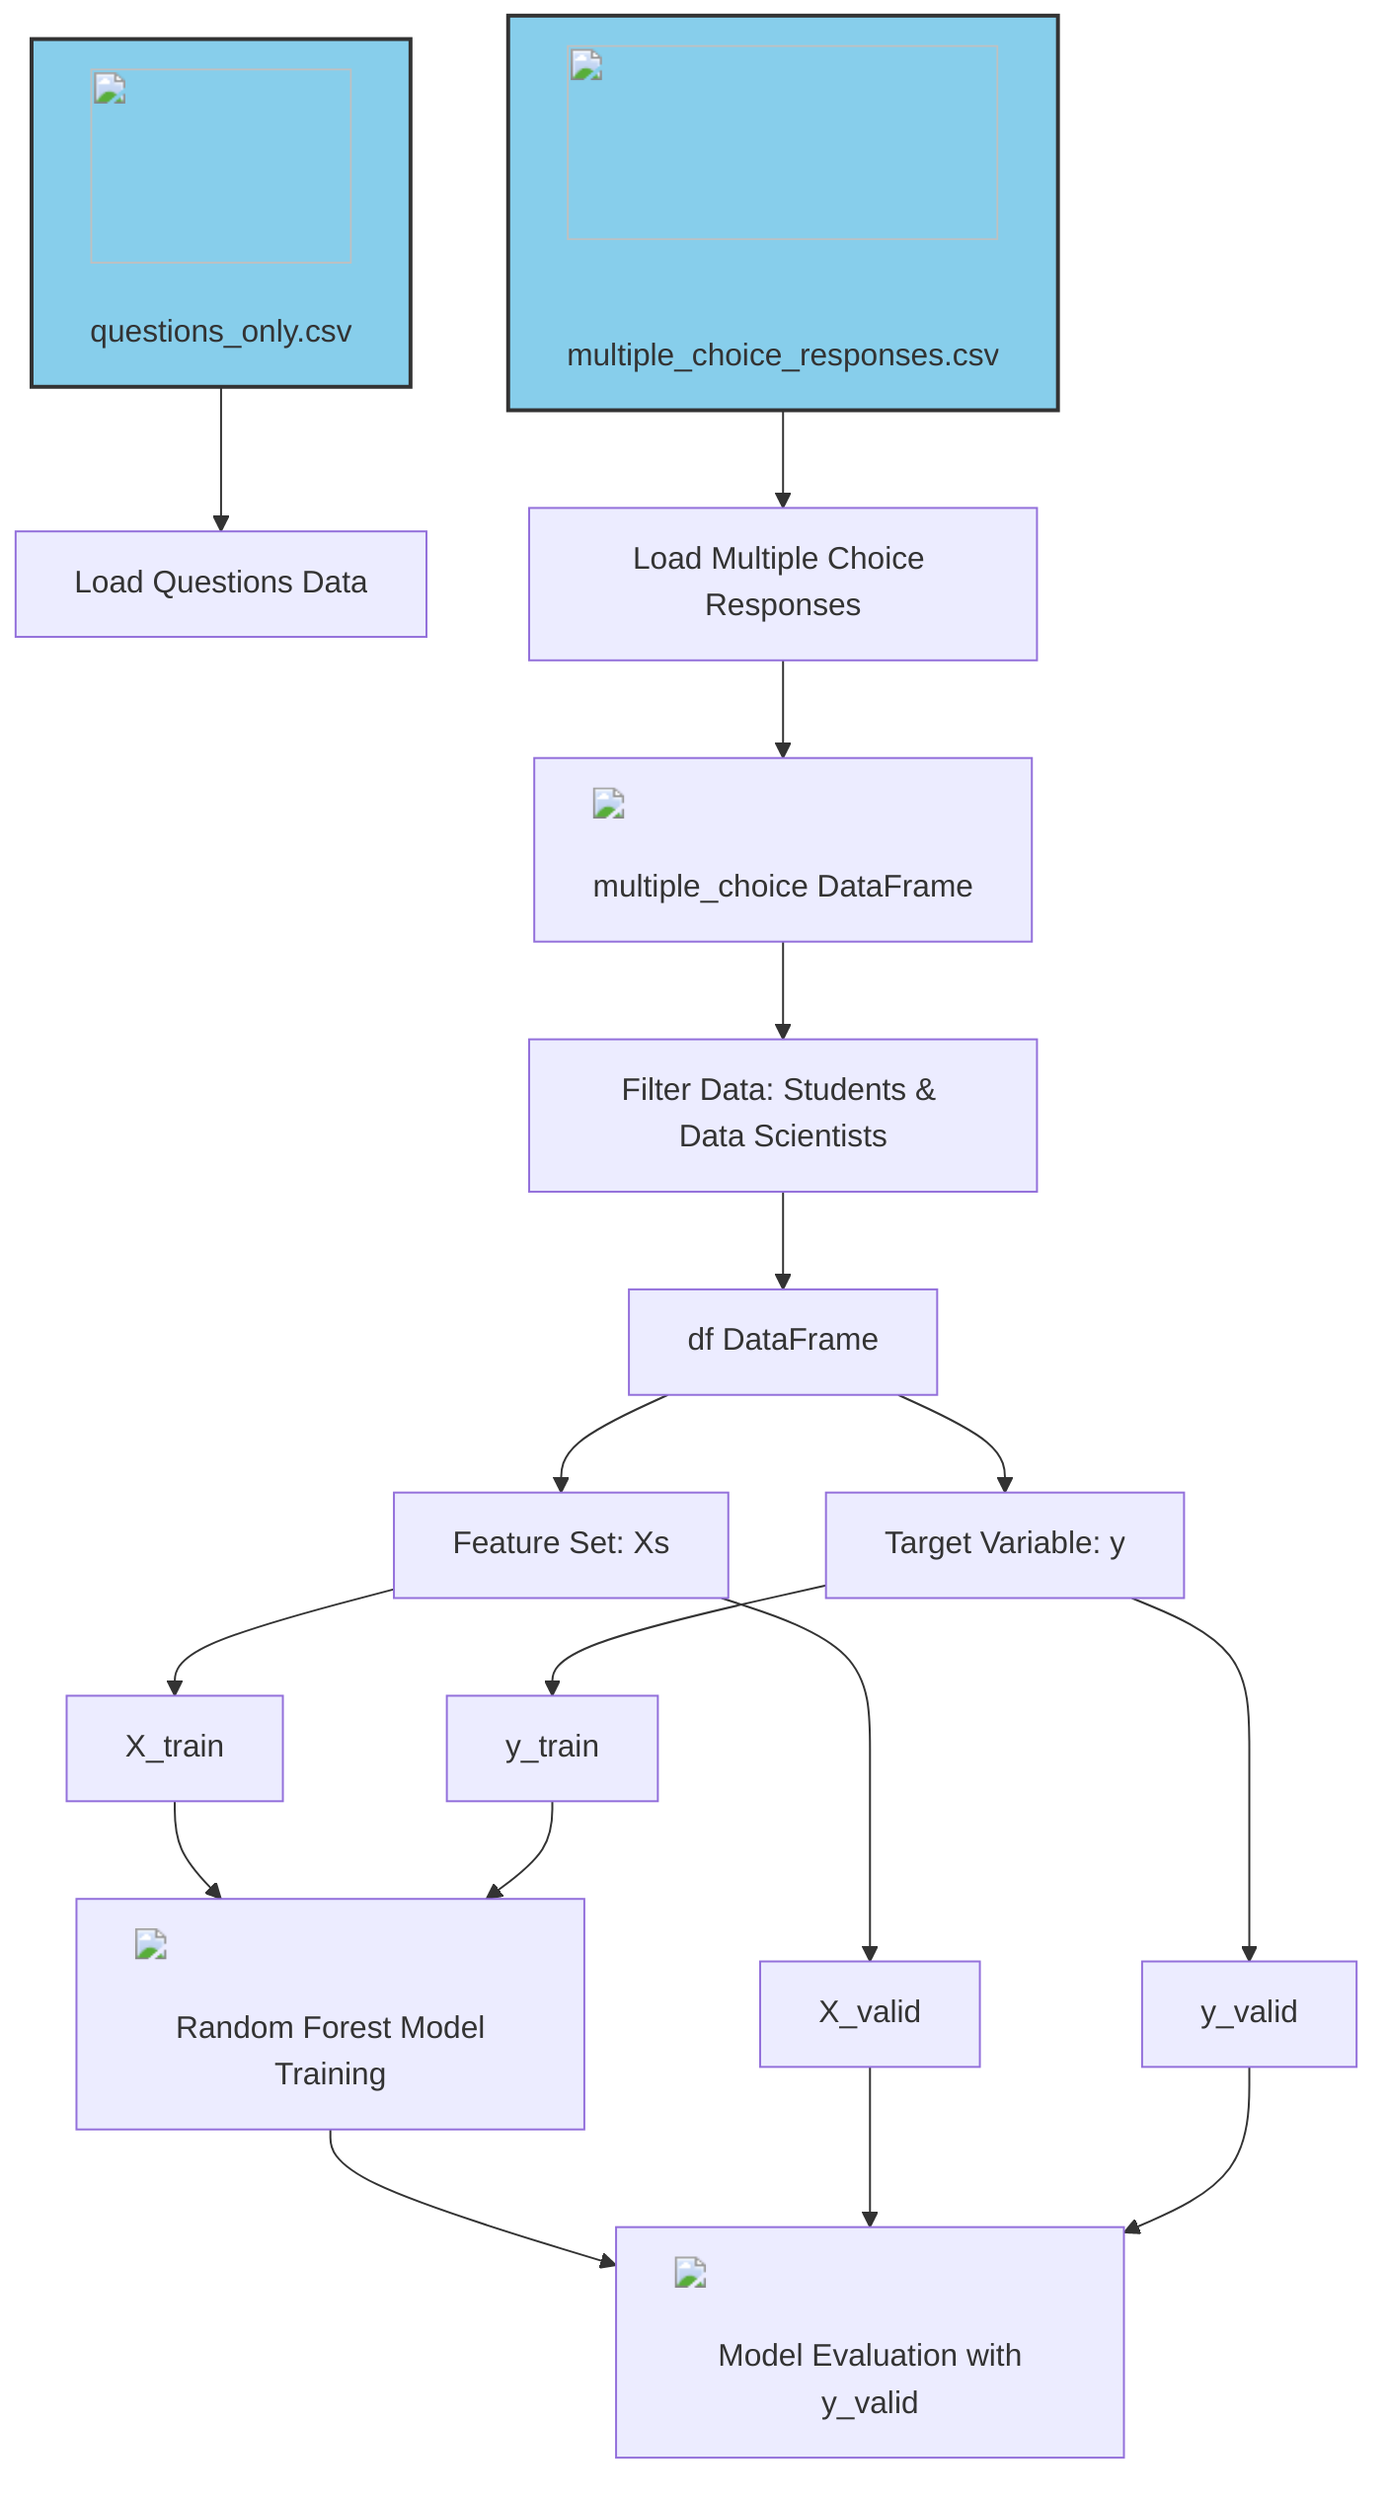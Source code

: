flowchart TD
    %% Define data sources
    A1["<img src='icons/file.svg' width=100 height=100/> <br/> questions_only.csv"]:::dataSource --> A2["Load Questions Data"]
    A3["<img src='icons/file.svg' width=100 height=100/> <br/> multiple_choice_responses.csv"]:::dataSource --> A4["Load Multiple Choice Responses"]
    
    %% Initial Data Loading
    A4 --> B1["<img src='dummy_plots/barplot_template.svg'/> <br/> multiple_choice DataFrame"]
    
    %% Data Filtering and Preparation
    B1 --> B2["Filter Data: Students & Data Scientists"]
    B2 --> B3["df DataFrame"]
    B3 --> B4["Target Variable: y"]
    B3 --> B5["Feature Set: Xs"]
    
    %% Data Splitting
    B4 --> C1["y_train"]
    B4 --> C2["y_valid"]
    B5 --> C3["X_train"]
    B5 --> C4["X_valid"]

    %% Model Training
    C3 --> D1["<img src='dummy_plots/scatter_plot_template.svg'/> <br/> Random Forest Model Training"]
    C1 --> D1

    %% Model Evaluation
    D1 --> E1["<img src='dummy_plots/boxplot_template.svg'/> <br/> Model Evaluation with y_valid"]
    C4 --> E1
    C2 --> E1

    %% Define class definitions
    classDef dataSource fill:#87CEEB,stroke:#333,stroke-width:2px;